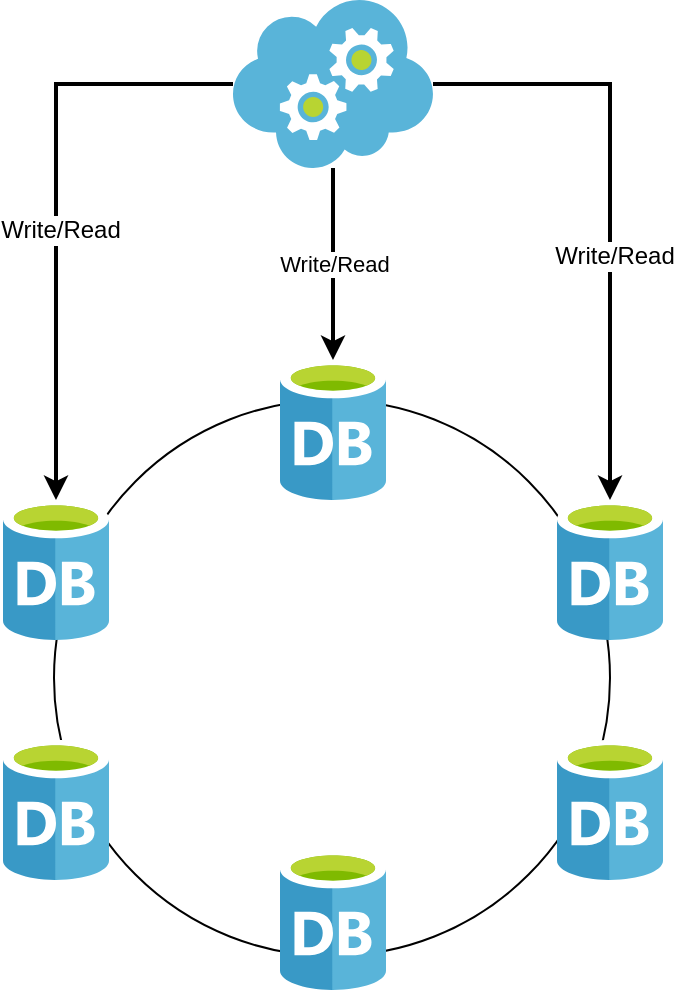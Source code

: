 <mxfile version="12.1.0" type="device" pages="1"><diagram id="Uoxa5DPPT6SW4B9BFxfq" name="Page-1"><mxGraphModel dx="1088" dy="839" grid="1" gridSize="10" guides="1" tooltips="1" connect="1" arrows="1" fold="1" page="1" pageScale="1" pageWidth="827" pageHeight="1169" math="0" shadow="0"><root><mxCell id="0"/><mxCell id="1" parent="0"/><mxCell id="h35R7EkW6NvEv8worW7L-43" value="" style="ellipse;whiteSpace=wrap;html=1;aspect=fixed;labelBackgroundColor=#66B2FF;fillColor=none;fontColor=#000000;" vertex="1" parent="1"><mxGeometry x="239" y="230" width="278" height="278" as="geometry"/></mxCell><mxCell id="h35R7EkW6NvEv8worW7L-46" style="edgeStyle=orthogonalEdgeStyle;rounded=0;orthogonalLoop=1;jettySize=auto;html=1;startArrow=none;startFill=0;endArrow=classic;endFill=1;strokeColor=#000000;strokeWidth=2;fontColor=#000000;" edge="1" parent="1" source="h35R7EkW6NvEv8worW7L-10" target="h35R7EkW6NvEv8worW7L-41"><mxGeometry relative="1" as="geometry"/></mxCell><mxCell id="h35R7EkW6NvEv8worW7L-47" value="Write/Read" style="text;html=1;resizable=0;points=[];align=center;verticalAlign=middle;labelBackgroundColor=#ffffff;fontColor=#000000;" vertex="1" connectable="0" parent="h35R7EkW6NvEv8worW7L-46"><mxGeometry x="0.177" y="2" relative="1" as="geometry"><mxPoint as="offset"/></mxGeometry></mxCell><mxCell id="h35R7EkW6NvEv8worW7L-48" style="edgeStyle=orthogonalEdgeStyle;rounded=0;orthogonalLoop=1;jettySize=auto;html=1;startArrow=none;startFill=0;endArrow=classic;endFill=1;strokeColor=#000000;strokeWidth=2;fontColor=#000000;" edge="1" parent="1" source="h35R7EkW6NvEv8worW7L-10" target="h35R7EkW6NvEv8worW7L-39"><mxGeometry relative="1" as="geometry"/></mxCell><mxCell id="h35R7EkW6NvEv8worW7L-49" value="Write/Read" style="text;html=1;resizable=0;points=[];align=center;verticalAlign=middle;labelBackgroundColor=#ffffff;fontColor=#000000;" vertex="1" connectable="0" parent="h35R7EkW6NvEv8worW7L-48"><mxGeometry x="0.083" y="2" relative="1" as="geometry"><mxPoint y="1" as="offset"/></mxGeometry></mxCell><mxCell id="h35R7EkW6NvEv8worW7L-10" value="" style="aspect=fixed;html=1;points=[];align=center;image;fontSize=12;image=img/lib/mscae/Cloud_Services_Classic.svg;labelBackgroundColor=none;" vertex="1" parent="1"><mxGeometry x="328.5" y="30" width="100" height="84" as="geometry"/></mxCell><mxCell id="h35R7EkW6NvEv8worW7L-14" value="Write/Read" style="edgeStyle=orthogonalEdgeStyle;rounded=0;orthogonalLoop=1;jettySize=auto;html=1;fontColor=#000000;strokeWidth=2;" edge="1" parent="1" source="h35R7EkW6NvEv8worW7L-10" target="h35R7EkW6NvEv8worW7L-3"><mxGeometry relative="1" as="geometry"/></mxCell><mxCell id="h35R7EkW6NvEv8worW7L-3" value="" style="aspect=fixed;html=1;points=[];align=center;image;fontSize=12;image=img/lib/mscae/Database_General.svg;" vertex="1" parent="1"><mxGeometry x="352" y="210" width="53" height="70" as="geometry"/></mxCell><mxCell id="h35R7EkW6NvEv8worW7L-38" value="" style="aspect=fixed;html=1;points=[];align=center;image;fontSize=12;image=img/lib/mscae/Database_General.svg;" vertex="1" parent="1"><mxGeometry x="352" y="455" width="53" height="70" as="geometry"/></mxCell><mxCell id="h35R7EkW6NvEv8worW7L-39" value="" style="aspect=fixed;html=1;points=[];align=center;image;fontSize=12;image=img/lib/mscae/Database_General.svg;" vertex="1" parent="1"><mxGeometry x="213.5" y="280" width="53" height="70" as="geometry"/></mxCell><mxCell id="h35R7EkW6NvEv8worW7L-40" value="" style="aspect=fixed;html=1;points=[];align=center;image;fontSize=12;image=img/lib/mscae/Database_General.svg;" vertex="1" parent="1"><mxGeometry x="213.5" y="400" width="53" height="70" as="geometry"/></mxCell><mxCell id="h35R7EkW6NvEv8worW7L-41" value="" style="aspect=fixed;html=1;points=[];align=center;image;fontSize=12;image=img/lib/mscae/Database_General.svg;" vertex="1" parent="1"><mxGeometry x="490.5" y="280" width="53" height="70" as="geometry"/></mxCell><mxCell id="h35R7EkW6NvEv8worW7L-42" value="" style="aspect=fixed;html=1;points=[];align=center;image;fontSize=12;image=img/lib/mscae/Database_General.svg;" vertex="1" parent="1"><mxGeometry x="490.5" y="400" width="53" height="70" as="geometry"/></mxCell></root></mxGraphModel></diagram></mxfile>